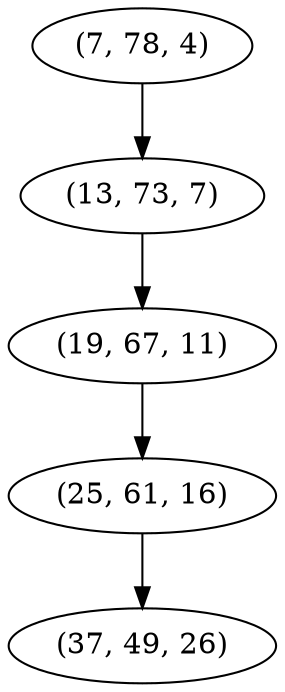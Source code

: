 digraph tree {
    "(7, 78, 4)";
    "(13, 73, 7)";
    "(19, 67, 11)";
    "(25, 61, 16)";
    "(37, 49, 26)";
    "(7, 78, 4)" -> "(13, 73, 7)";
    "(13, 73, 7)" -> "(19, 67, 11)";
    "(19, 67, 11)" -> "(25, 61, 16)";
    "(25, 61, 16)" -> "(37, 49, 26)";
}
